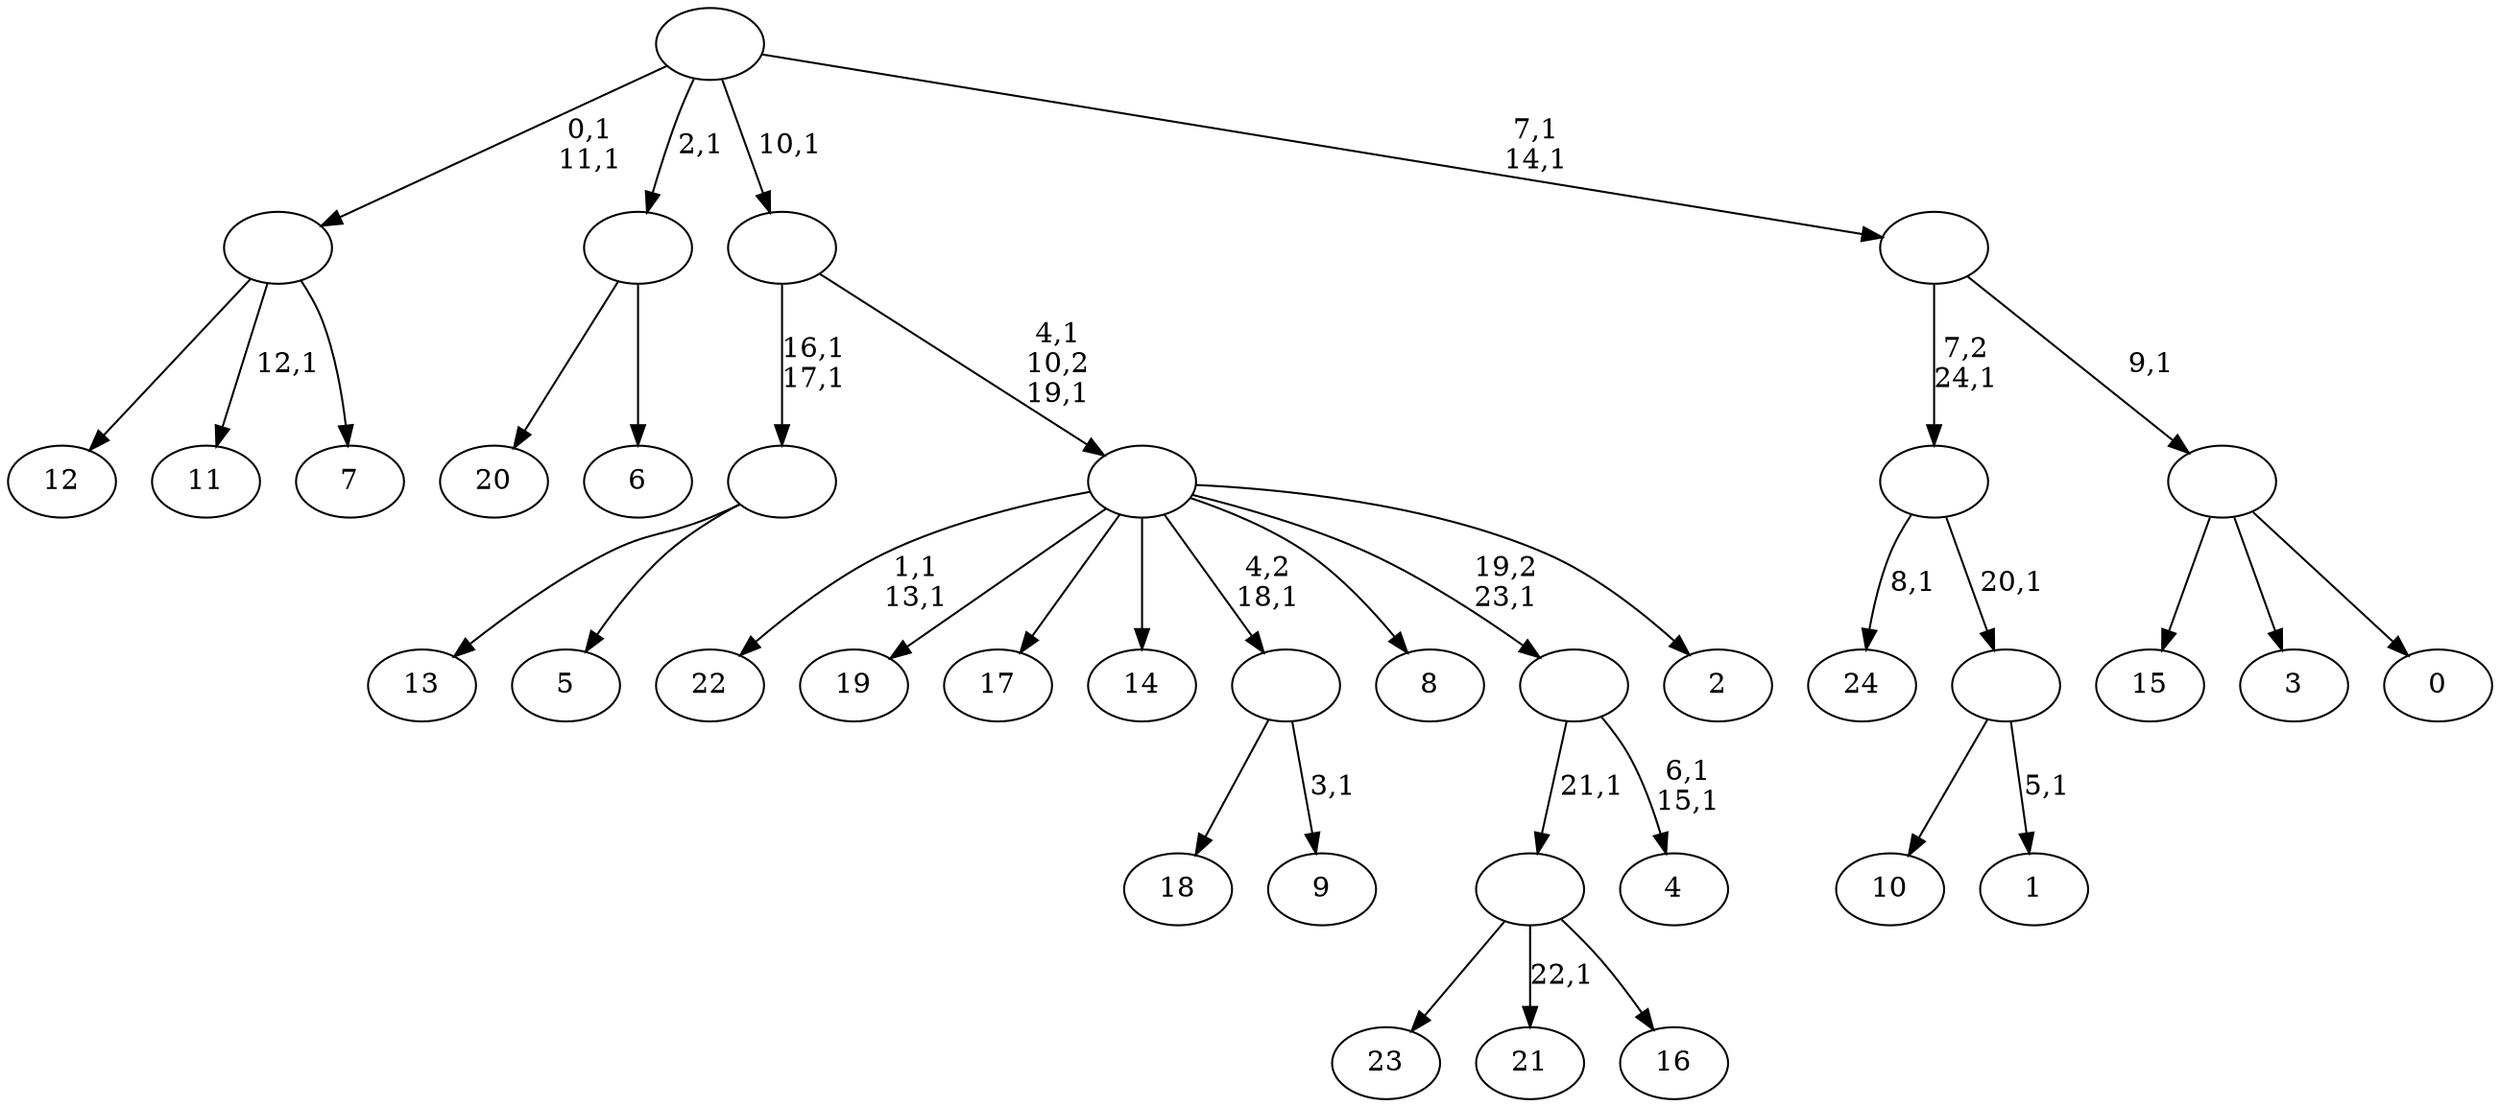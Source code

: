 digraph T {
	50 [label="24"]
	48 [label="23"]
	47 [label="22"]
	44 [label="21"]
	42 [label="20"]
	41 [label="19"]
	40 [label="18"]
	39 [label="17"]
	38 [label="16"]
	37 [label=""]
	36 [label="15"]
	35 [label="14"]
	34 [label="13"]
	33 [label="12"]
	32 [label="11"]
	30 [label="10"]
	29 [label="9"]
	27 [label=""]
	26 [label="8"]
	25 [label="7"]
	24 [label=""]
	22 [label="6"]
	21 [label=""]
	20 [label="5"]
	19 [label=""]
	17 [label="4"]
	14 [label=""]
	13 [label="3"]
	12 [label="2"]
	11 [label=""]
	9 [label=""]
	8 [label="1"]
	6 [label=""]
	5 [label=""]
	4 [label="0"]
	3 [label=""]
	2 [label=""]
	0 [label=""]
	37 -> 44 [label="22,1"]
	37 -> 48 [label=""]
	37 -> 38 [label=""]
	27 -> 29 [label="3,1"]
	27 -> 40 [label=""]
	24 -> 32 [label="12,1"]
	24 -> 33 [label=""]
	24 -> 25 [label=""]
	21 -> 42 [label=""]
	21 -> 22 [label=""]
	19 -> 34 [label=""]
	19 -> 20 [label=""]
	14 -> 17 [label="6,1\n15,1"]
	14 -> 37 [label="21,1"]
	11 -> 47 [label="1,1\n13,1"]
	11 -> 41 [label=""]
	11 -> 39 [label=""]
	11 -> 35 [label=""]
	11 -> 27 [label="4,2\n18,1"]
	11 -> 26 [label=""]
	11 -> 14 [label="19,2\n23,1"]
	11 -> 12 [label=""]
	9 -> 11 [label="4,1\n10,2\n19,1"]
	9 -> 19 [label="16,1\n17,1"]
	6 -> 8 [label="5,1"]
	6 -> 30 [label=""]
	5 -> 50 [label="8,1"]
	5 -> 6 [label="20,1"]
	3 -> 36 [label=""]
	3 -> 13 [label=""]
	3 -> 4 [label=""]
	2 -> 5 [label="7,2\n24,1"]
	2 -> 3 [label="9,1"]
	0 -> 2 [label="7,1\n14,1"]
	0 -> 24 [label="0,1\n11,1"]
	0 -> 21 [label="2,1"]
	0 -> 9 [label="10,1"]
}
